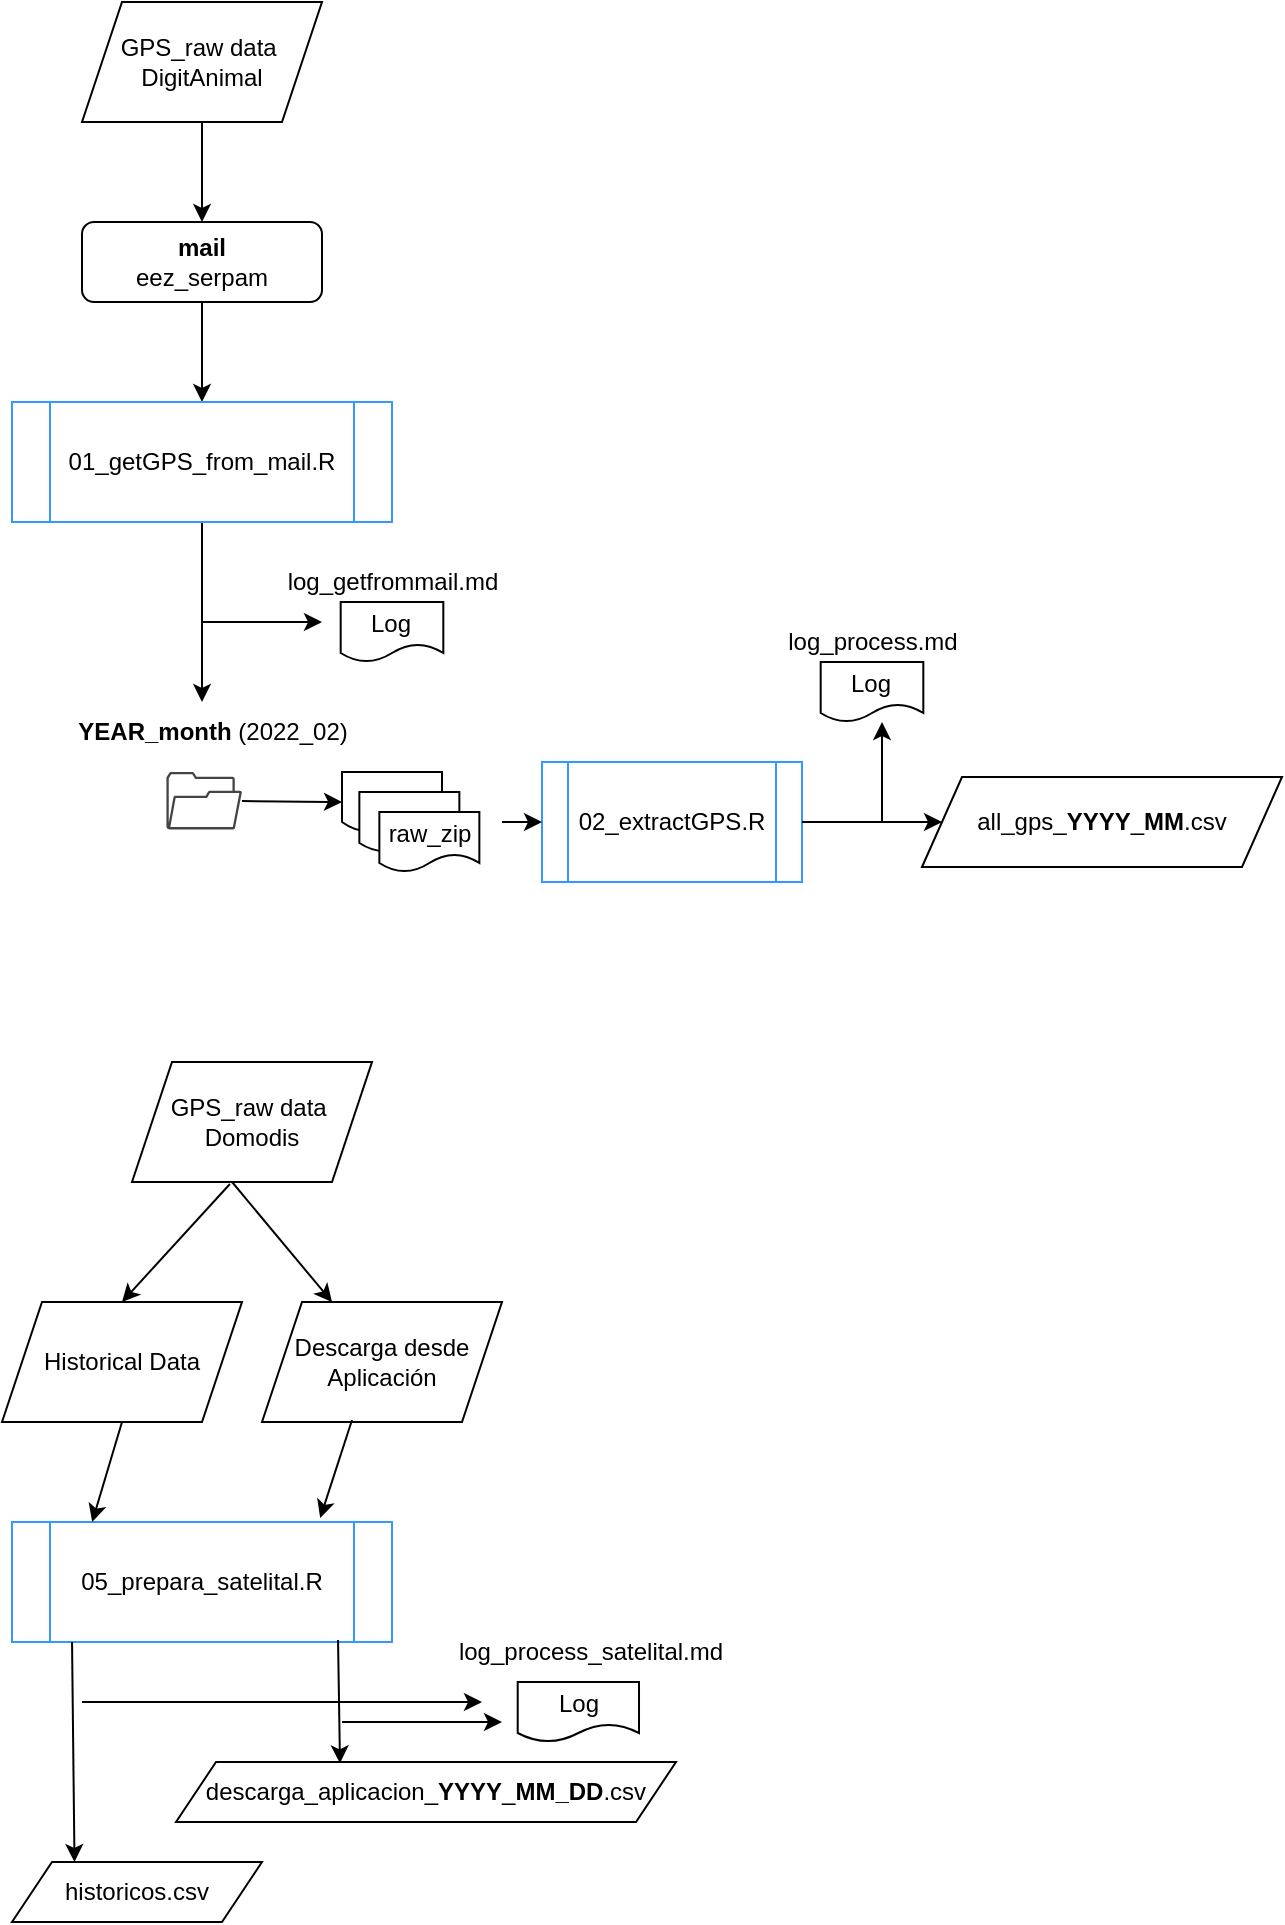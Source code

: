 <mxfile version="20.3.0" type="device"><diagram id="Zy80MfLF38842TIb1CFo" name="Page-1"><mxGraphModel dx="1106" dy="774" grid="1" gridSize="10" guides="1" tooltips="1" connect="1" arrows="1" fold="1" page="1" pageScale="1" pageWidth="827" pageHeight="1169" math="0" shadow="0"><root><mxCell id="0"/><mxCell id="1" parent="0"/><mxCell id="K161LeHLj4EPkooIj1kb-5" style="edgeStyle=orthogonalEdgeStyle;rounded=0;orthogonalLoop=1;jettySize=auto;html=1;exitX=0.5;exitY=1;exitDx=0;exitDy=0;" parent="1" source="K161LeHLj4EPkooIj1kb-1" target="K161LeHLj4EPkooIj1kb-4" edge="1"><mxGeometry relative="1" as="geometry"/></mxCell><mxCell id="K161LeHLj4EPkooIj1kb-1" value="&lt;b&gt;mail&lt;br&gt;&lt;/b&gt;eez_serpam" style="rounded=1;whiteSpace=wrap;html=1;" parent="1" vertex="1"><mxGeometry x="80" y="260" width="120" height="40" as="geometry"/></mxCell><mxCell id="K161LeHLj4EPkooIj1kb-3" style="edgeStyle=orthogonalEdgeStyle;rounded=0;orthogonalLoop=1;jettySize=auto;html=1;" parent="1" source="K161LeHLj4EPkooIj1kb-2" target="K161LeHLj4EPkooIj1kb-1" edge="1"><mxGeometry relative="1" as="geometry"/></mxCell><mxCell id="K161LeHLj4EPkooIj1kb-2" value="GPS_raw data&amp;nbsp;&lt;br&gt;DigitAnimal" style="shape=parallelogram;perimeter=parallelogramPerimeter;whiteSpace=wrap;html=1;fixedSize=1;" parent="1" vertex="1"><mxGeometry x="80" y="150" width="120" height="60" as="geometry"/></mxCell><mxCell id="K161LeHLj4EPkooIj1kb-20" style="edgeStyle=orthogonalEdgeStyle;rounded=0;orthogonalLoop=1;jettySize=auto;html=1;" parent="1" source="K161LeHLj4EPkooIj1kb-4" edge="1"><mxGeometry relative="1" as="geometry"><mxPoint x="140" y="500" as="targetPoint"/><Array as="points"><mxPoint x="140" y="460"/><mxPoint x="140" y="460"/></Array></mxGeometry></mxCell><mxCell id="K161LeHLj4EPkooIj1kb-4" value="01_getGPS_from_mail.R" style="shape=process;whiteSpace=wrap;html=1;backgroundOutline=1;strokeColor=#3399FF;" parent="1" vertex="1"><mxGeometry x="45" y="350" width="190" height="60" as="geometry"/></mxCell><mxCell id="K161LeHLj4EPkooIj1kb-6" value="all_gps_&lt;b&gt;YYYY&lt;/b&gt;_&lt;b&gt;MM&lt;/b&gt;.csv" style="shape=parallelogram;perimeter=parallelogramPerimeter;whiteSpace=wrap;html=1;fixedSize=1;" parent="1" vertex="1"><mxGeometry x="500" y="537.5" width="180" height="45" as="geometry"/></mxCell><mxCell id="K161LeHLj4EPkooIj1kb-14" value="" style="group" parent="1" vertex="1" connectable="0"><mxGeometry x="210" y="535" width="68.68" height="50" as="geometry"/></mxCell><mxCell id="K161LeHLj4EPkooIj1kb-12" value="" style="shape=document;whiteSpace=wrap;html=1;boundedLbl=1;size=0.333;" parent="K161LeHLj4EPkooIj1kb-14" vertex="1"><mxGeometry width="50" height="30" as="geometry"/></mxCell><mxCell id="K161LeHLj4EPkooIj1kb-11" value="" style="shape=document;whiteSpace=wrap;html=1;boundedLbl=1;" parent="K161LeHLj4EPkooIj1kb-14" vertex="1"><mxGeometry x="8.68" y="10" width="50" height="30" as="geometry"/></mxCell><mxCell id="K161LeHLj4EPkooIj1kb-10" value="raw_zip" style="shape=document;whiteSpace=wrap;html=1;boundedLbl=1;" parent="K161LeHLj4EPkooIj1kb-14" vertex="1"><mxGeometry x="18.68" y="20" width="50" height="30" as="geometry"/></mxCell><mxCell id="K161LeHLj4EPkooIj1kb-15" value="" style="group" parent="1" vertex="1" connectable="0"><mxGeometry x="100" y="505" width="125" height="70" as="geometry"/></mxCell><mxCell id="K161LeHLj4EPkooIj1kb-8" value="" style="sketch=0;pointerEvents=1;shadow=0;dashed=0;html=1;strokeColor=none;fillColor=#434445;aspect=fixed;labelPosition=center;verticalLabelPosition=bottom;verticalAlign=top;align=center;outlineConnect=0;shape=mxgraph.vvd.folder;" parent="K161LeHLj4EPkooIj1kb-15" vertex="1"><mxGeometry x="22.22" y="30" width="37.78" height="28.71" as="geometry"/></mxCell><mxCell id="K161LeHLj4EPkooIj1kb-9" value="&lt;b&gt;YEAR_month &lt;/b&gt;(2022_02)" style="text;html=1;align=center;verticalAlign=middle;resizable=0;points=[];autosize=1;strokeColor=none;fillColor=none;" parent="K161LeHLj4EPkooIj1kb-15" vertex="1"><mxGeometry x="-35" y="-5" width="160" height="30" as="geometry"/></mxCell><mxCell id="K161LeHLj4EPkooIj1kb-17" value="" style="endArrow=classic;html=1;rounded=0;entryX=0;entryY=0.5;entryDx=0;entryDy=0;" parent="1" source="K161LeHLj4EPkooIj1kb-8" target="K161LeHLj4EPkooIj1kb-12" edge="1"><mxGeometry width="50" height="50" relative="1" as="geometry"><mxPoint x="450" y="420" as="sourcePoint"/><mxPoint x="500" y="370" as="targetPoint"/></mxGeometry></mxCell><mxCell id="K161LeHLj4EPkooIj1kb-34" style="edgeStyle=orthogonalEdgeStyle;rounded=0;orthogonalLoop=1;jettySize=auto;html=1;exitX=1;exitY=0.5;exitDx=0;exitDy=0;" parent="1" source="K161LeHLj4EPkooIj1kb-24" target="K161LeHLj4EPkooIj1kb-6" edge="1"><mxGeometry relative="1" as="geometry"/></mxCell><mxCell id="K161LeHLj4EPkooIj1kb-24" value="02_extractGPS.R" style="shape=process;whiteSpace=wrap;html=1;backgroundOutline=1;strokeColor=#3399FF;" parent="1" vertex="1"><mxGeometry x="310" y="530" width="130" height="60" as="geometry"/></mxCell><mxCell id="K161LeHLj4EPkooIj1kb-25" style="edgeStyle=orthogonalEdgeStyle;rounded=0;orthogonalLoop=1;jettySize=auto;html=1;entryX=0;entryY=0.5;entryDx=0;entryDy=0;" parent="1" target="K161LeHLj4EPkooIj1kb-24" edge="1"><mxGeometry relative="1" as="geometry"><mxPoint x="290" y="560" as="sourcePoint"/></mxGeometry></mxCell><mxCell id="K161LeHLj4EPkooIj1kb-29" value="" style="group" parent="1" vertex="1" connectable="0"><mxGeometry x="190" y="430" width="110" height="50" as="geometry"/></mxCell><mxCell id="K161LeHLj4EPkooIj1kb-26" value="Log" style="shape=document;whiteSpace=wrap;html=1;boundedLbl=1;" parent="K161LeHLj4EPkooIj1kb-29" vertex="1"><mxGeometry x="19.34" y="20" width="51.32" height="30" as="geometry"/></mxCell><mxCell id="K161LeHLj4EPkooIj1kb-28" value="log_getfrommail.md" style="text;html=1;align=center;verticalAlign=middle;resizable=0;points=[];autosize=1;strokeColor=none;fillColor=none;" parent="K161LeHLj4EPkooIj1kb-29" vertex="1"><mxGeometry x="-20" y="-5" width="130" height="30" as="geometry"/></mxCell><mxCell id="K161LeHLj4EPkooIj1kb-30" value="" style="endArrow=classic;html=1;rounded=0;" parent="1" edge="1"><mxGeometry width="50" height="50" relative="1" as="geometry"><mxPoint x="140" y="460" as="sourcePoint"/><mxPoint x="200" y="460" as="targetPoint"/></mxGeometry></mxCell><mxCell id="K161LeHLj4EPkooIj1kb-31" value="" style="group" parent="1" vertex="1" connectable="0"><mxGeometry x="430" y="460" width="100" height="50" as="geometry"/></mxCell><mxCell id="K161LeHLj4EPkooIj1kb-32" value="Log" style="shape=document;whiteSpace=wrap;html=1;boundedLbl=1;" parent="K161LeHLj4EPkooIj1kb-31" vertex="1"><mxGeometry x="19.34" y="20" width="51.32" height="30" as="geometry"/></mxCell><mxCell id="K161LeHLj4EPkooIj1kb-33" value="log_process.md" style="text;html=1;align=center;verticalAlign=middle;resizable=0;points=[];autosize=1;strokeColor=none;fillColor=none;" parent="K161LeHLj4EPkooIj1kb-31" vertex="1"><mxGeometry x="-10" y="-5" width="110" height="30" as="geometry"/></mxCell><mxCell id="33yoK4MP5hiPEHF1jDQb-6" style="edgeStyle=orthogonalEdgeStyle;rounded=0;orthogonalLoop=1;jettySize=auto;html=1;exitX=1;exitY=0.5;exitDx=0;exitDy=0;" parent="1" source="K161LeHLj4EPkooIj1kb-24" target="K161LeHLj4EPkooIj1kb-32" edge="1"><mxGeometry relative="1" as="geometry"><mxPoint x="480" y="570" as="sourcePoint"/><mxPoint x="540" y="570" as="targetPoint"/><Array as="points"><mxPoint x="480" y="560"/></Array></mxGeometry></mxCell><mxCell id="6l7b4U79A0TcY-Ymp6YJ-2" value="Historical Data" style="shape=parallelogram;perimeter=parallelogramPerimeter;whiteSpace=wrap;html=1;fixedSize=1;" vertex="1" parent="1"><mxGeometry x="40" y="800" width="120" height="60" as="geometry"/></mxCell><mxCell id="6l7b4U79A0TcY-Ymp6YJ-3" value="Descarga desde&lt;br&gt;Aplicación" style="shape=parallelogram;perimeter=parallelogramPerimeter;whiteSpace=wrap;html=1;fixedSize=1;" vertex="1" parent="1"><mxGeometry x="170" y="800" width="120" height="60" as="geometry"/></mxCell><mxCell id="6l7b4U79A0TcY-Ymp6YJ-4" value="05_prepara_satelital.R" style="shape=process;whiteSpace=wrap;html=1;backgroundOutline=1;strokeColor=#3399FF;" vertex="1" parent="1"><mxGeometry x="45" y="910" width="190" height="60" as="geometry"/></mxCell><mxCell id="6l7b4U79A0TcY-Ymp6YJ-7" value="" style="endArrow=classic;html=1;rounded=0;exitX=0.5;exitY=1;exitDx=0;exitDy=0;entryX=0.211;entryY=0;entryDx=0;entryDy=0;entryPerimeter=0;" edge="1" parent="1" source="6l7b4U79A0TcY-Ymp6YJ-2" target="6l7b4U79A0TcY-Ymp6YJ-4"><mxGeometry width="50" height="50" relative="1" as="geometry"><mxPoint x="380" y="760" as="sourcePoint"/><mxPoint x="430" y="710" as="targetPoint"/></mxGeometry></mxCell><mxCell id="6l7b4U79A0TcY-Ymp6YJ-8" value="" style="endArrow=classic;html=1;rounded=0;entryX=0.5;entryY=0;entryDx=0;entryDy=0;exitX=0.408;exitY=1.017;exitDx=0;exitDy=0;exitPerimeter=0;" edge="1" parent="1" source="6l7b4U79A0TcY-Ymp6YJ-1" target="6l7b4U79A0TcY-Ymp6YJ-2"><mxGeometry width="50" height="50" relative="1" as="geometry"><mxPoint x="160" y="750" as="sourcePoint"/><mxPoint x="430" y="710" as="targetPoint"/></mxGeometry></mxCell><mxCell id="6l7b4U79A0TcY-Ymp6YJ-9" value="" style="endArrow=classic;html=1;rounded=0;startArrow=none;exitX=0.417;exitY=1;exitDx=0;exitDy=0;exitPerimeter=0;" edge="1" parent="1" source="6l7b4U79A0TcY-Ymp6YJ-1" target="6l7b4U79A0TcY-Ymp6YJ-3"><mxGeometry width="50" height="50" relative="1" as="geometry"><mxPoint x="165" y="760" as="sourcePoint"/><mxPoint x="110" y="810" as="targetPoint"/></mxGeometry></mxCell><mxCell id="6l7b4U79A0TcY-Ymp6YJ-10" value="" style="endArrow=classic;html=1;rounded=0;exitX=0.375;exitY=0.983;exitDx=0;exitDy=0;entryX=0.811;entryY=-0.033;entryDx=0;entryDy=0;entryPerimeter=0;exitPerimeter=0;" edge="1" parent="1" source="6l7b4U79A0TcY-Ymp6YJ-3" target="6l7b4U79A0TcY-Ymp6YJ-4"><mxGeometry width="50" height="50" relative="1" as="geometry"><mxPoint x="220" y="860" as="sourcePoint"/><mxPoint x="220.09" y="930" as="targetPoint"/></mxGeometry></mxCell><mxCell id="6l7b4U79A0TcY-Ymp6YJ-1" value="GPS_raw data&amp;nbsp;&lt;br&gt;Domodis" style="shape=parallelogram;perimeter=parallelogramPerimeter;whiteSpace=wrap;html=1;fixedSize=1;" vertex="1" parent="1"><mxGeometry x="105" y="680" width="120" height="60" as="geometry"/></mxCell><mxCell id="6l7b4U79A0TcY-Ymp6YJ-13" value="" style="group" vertex="1" connectable="0" parent="1"><mxGeometry x="275" y="970" width="138.68" height="50" as="geometry"/></mxCell><mxCell id="6l7b4U79A0TcY-Ymp6YJ-18" value="" style="group" vertex="1" connectable="0" parent="6l7b4U79A0TcY-Ymp6YJ-13"><mxGeometry x="-21.32" y="-10" width="160" height="60" as="geometry"/></mxCell><mxCell id="6l7b4U79A0TcY-Ymp6YJ-14" value="Log" style="shape=document;whiteSpace=wrap;html=1;boundedLbl=1;" vertex="1" parent="6l7b4U79A0TcY-Ymp6YJ-18"><mxGeometry x="44.176" y="30" width="60.651" height="30" as="geometry"/></mxCell><mxCell id="6l7b4U79A0TcY-Ymp6YJ-17" value="log_process_satelital.md" style="text;html=1;align=center;verticalAlign=middle;resizable=0;points=[];autosize=1;strokeColor=none;fillColor=none;" vertex="1" parent="6l7b4U79A0TcY-Ymp6YJ-18"><mxGeometry width="160" height="30" as="geometry"/></mxCell><mxCell id="6l7b4U79A0TcY-Ymp6YJ-21" value="descarga_aplicacion_&lt;b&gt;YYYY&lt;/b&gt;_&lt;b&gt;MM_DD&lt;/b&gt;.csv" style="shape=parallelogram;perimeter=parallelogramPerimeter;whiteSpace=wrap;html=1;fixedSize=1;" vertex="1" parent="1"><mxGeometry x="127" y="1030" width="250" height="30" as="geometry"/></mxCell><mxCell id="6l7b4U79A0TcY-Ymp6YJ-22" value="historicos.csv" style="shape=parallelogram;perimeter=parallelogramPerimeter;whiteSpace=wrap;html=1;fixedSize=1;" vertex="1" parent="1"><mxGeometry x="45" y="1080" width="125" height="30" as="geometry"/></mxCell><mxCell id="6l7b4U79A0TcY-Ymp6YJ-24" value="" style="endArrow=classic;html=1;rounded=0;entryX=0.328;entryY=0.022;entryDx=0;entryDy=0;entryPerimeter=0;exitX=0.858;exitY=0.983;exitDx=0;exitDy=0;exitPerimeter=0;" edge="1" parent="1" source="6l7b4U79A0TcY-Ymp6YJ-4" target="6l7b4U79A0TcY-Ymp6YJ-21"><mxGeometry width="50" height="50" relative="1" as="geometry"><mxPoint x="170" y="1030" as="sourcePoint"/><mxPoint x="220" y="980" as="targetPoint"/></mxGeometry></mxCell><mxCell id="6l7b4U79A0TcY-Ymp6YJ-25" value="" style="endArrow=classic;html=1;rounded=0;entryX=0.25;entryY=0;entryDx=0;entryDy=0;exitX=0.158;exitY=1;exitDx=0;exitDy=0;exitPerimeter=0;" edge="1" parent="1" source="6l7b4U79A0TcY-Ymp6YJ-4" target="6l7b4U79A0TcY-Ymp6YJ-22"><mxGeometry width="50" height="50" relative="1" as="geometry"><mxPoint x="180" y="1030" as="sourcePoint"/><mxPoint x="230" y="980" as="targetPoint"/></mxGeometry></mxCell><mxCell id="6l7b4U79A0TcY-Ymp6YJ-26" value="" style="endArrow=classic;html=1;rounded=0;" edge="1" parent="1"><mxGeometry width="50" height="50" relative="1" as="geometry"><mxPoint x="80" y="1000" as="sourcePoint"/><mxPoint x="280" y="1000" as="targetPoint"/></mxGeometry></mxCell><mxCell id="6l7b4U79A0TcY-Ymp6YJ-27" value="" style="endArrow=classic;html=1;rounded=0;" edge="1" parent="1"><mxGeometry width="50" height="50" relative="1" as="geometry"><mxPoint x="210" y="1010" as="sourcePoint"/><mxPoint x="290" y="1010" as="targetPoint"/></mxGeometry></mxCell></root></mxGraphModel></diagram></mxfile>